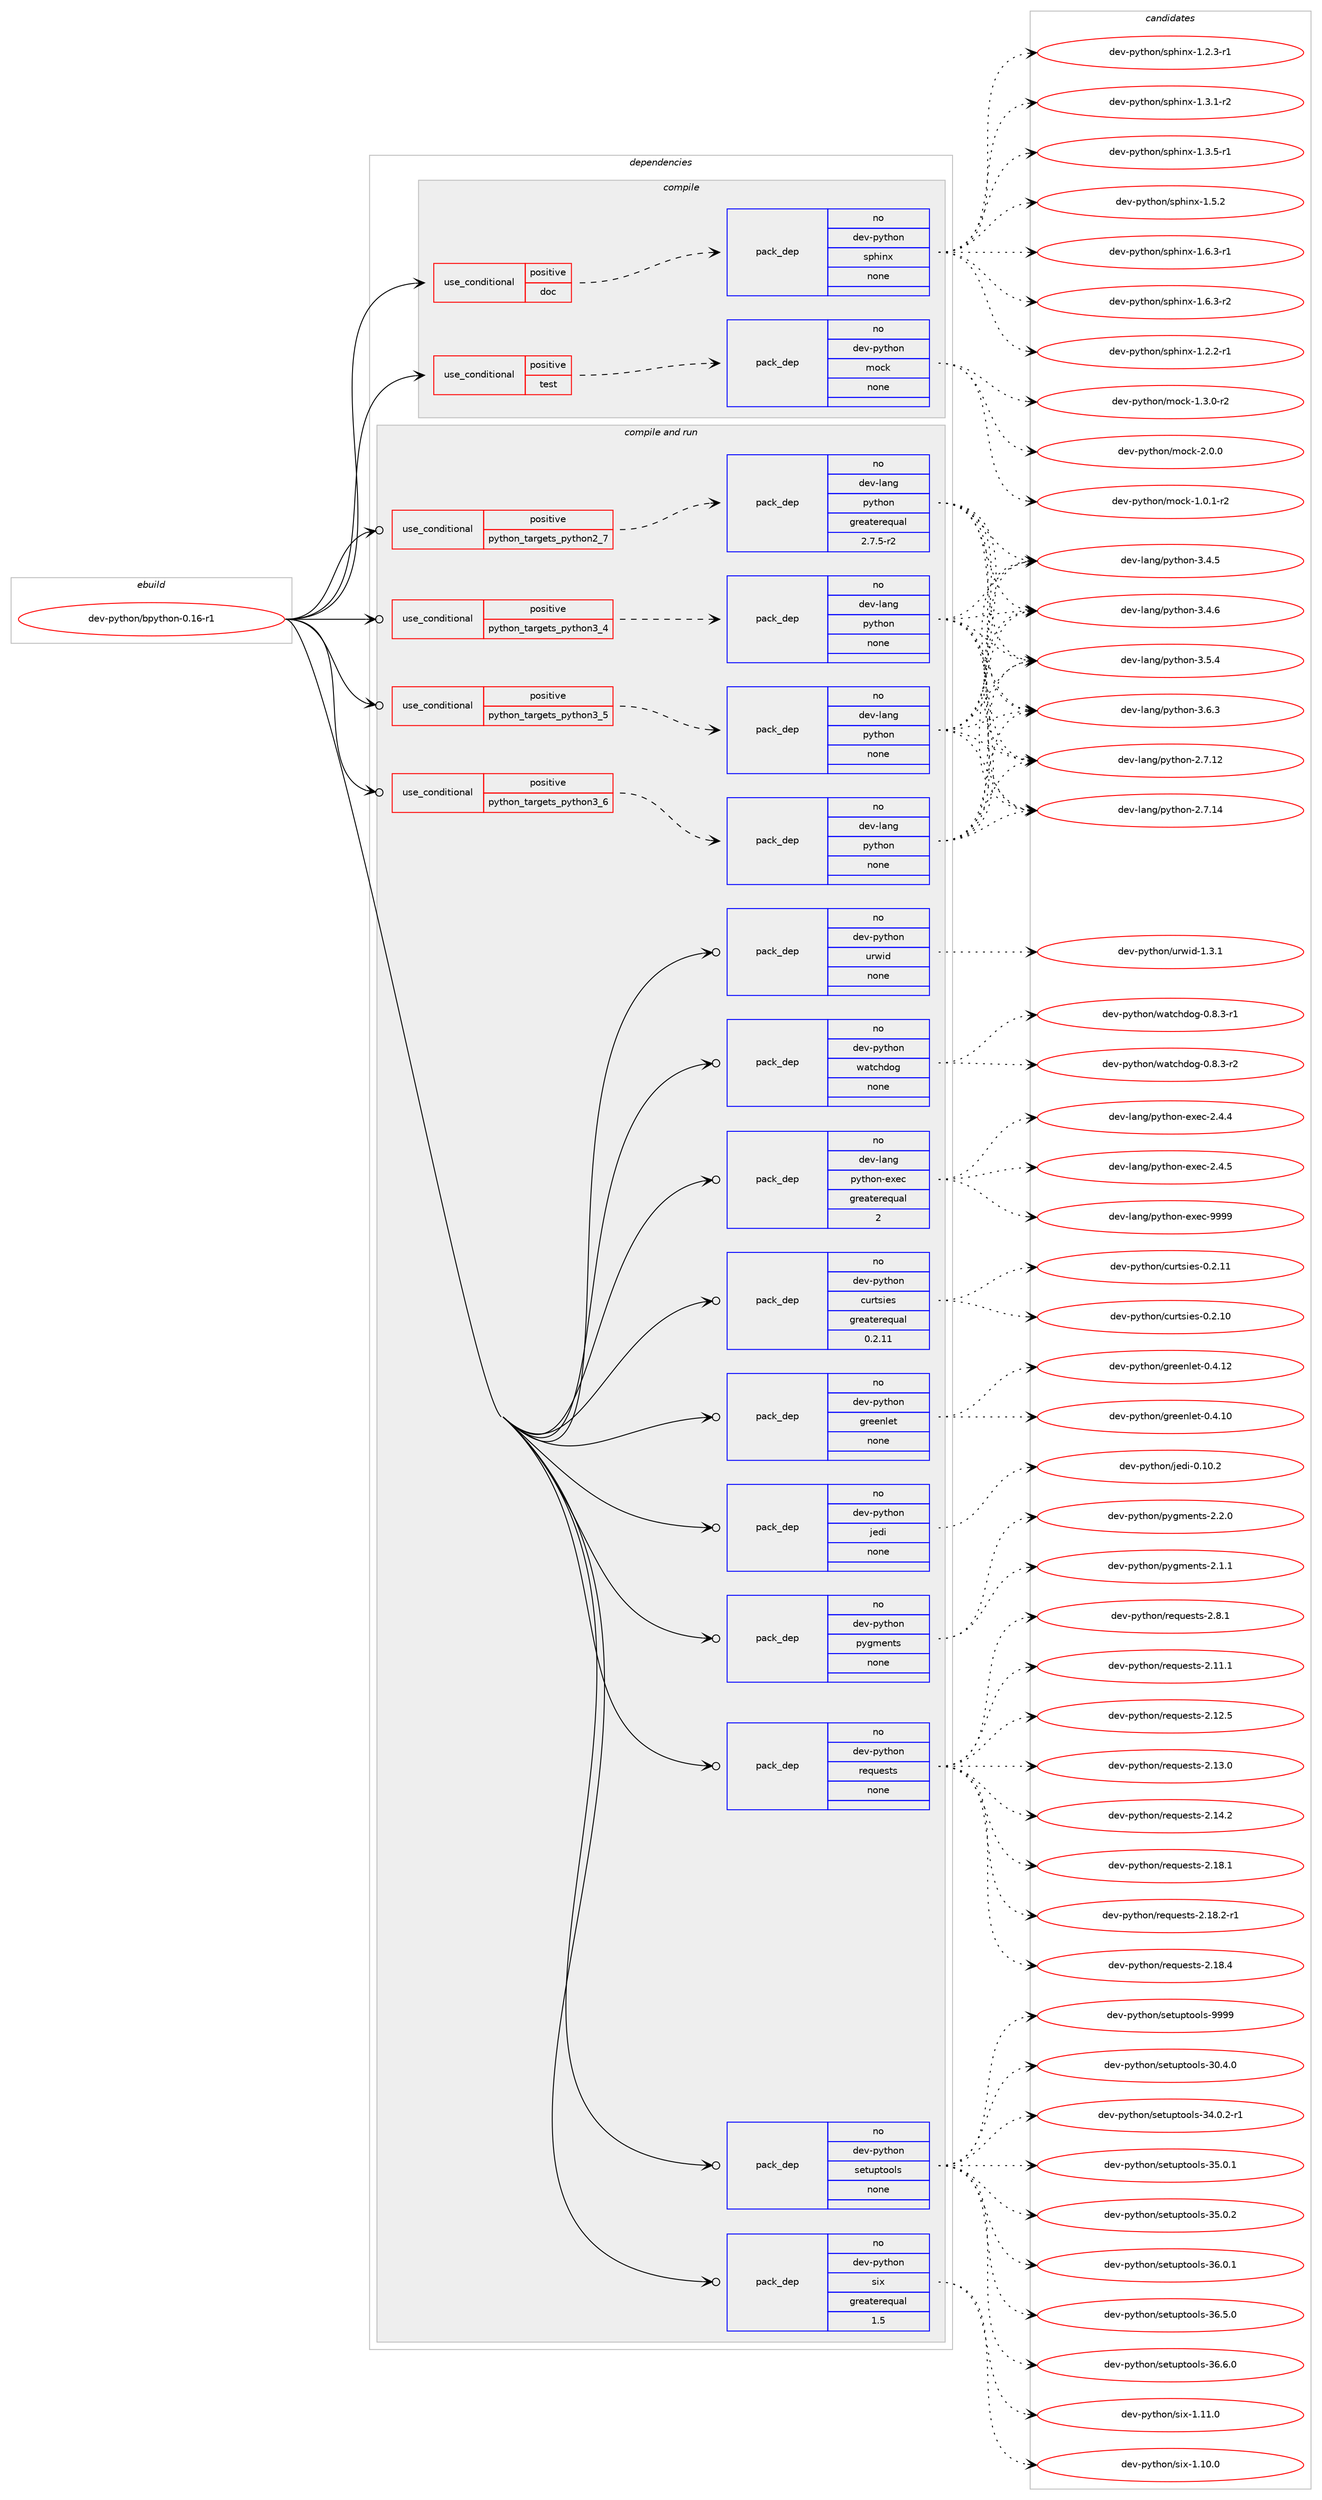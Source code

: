 digraph prolog {

# *************
# Graph options
# *************

newrank=true;
concentrate=true;
compound=true;
graph [rankdir=LR,fontname=Helvetica,fontsize=10,ranksep=1.5];#, ranksep=2.5, nodesep=0.2];
edge  [arrowhead=vee];
node  [fontname=Helvetica,fontsize=10];

# **********
# The ebuild
# **********

subgraph cluster_leftcol {
color=gray;
rank=same;
label=<<i>ebuild</i>>;
id [label="dev-python/bpython-0.16-r1", color=red, width=4, href="../dev-python/bpython-0.16-r1.svg"];
}

# ****************
# The dependencies
# ****************

subgraph cluster_midcol {
color=gray;
label=<<i>dependencies</i>>;
subgraph cluster_compile {
fillcolor="#eeeeee";
style=filled;
label=<<i>compile</i>>;
subgraph cond30383 {
dependency149796 [label=<<TABLE BORDER="0" CELLBORDER="1" CELLSPACING="0" CELLPADDING="4"><TR><TD ROWSPAN="3" CELLPADDING="10">use_conditional</TD></TR><TR><TD>positive</TD></TR><TR><TD>doc</TD></TR></TABLE>>, shape=none, color=red];
subgraph pack115592 {
dependency149797 [label=<<TABLE BORDER="0" CELLBORDER="1" CELLSPACING="0" CELLPADDING="4" WIDTH="220"><TR><TD ROWSPAN="6" CELLPADDING="30">pack_dep</TD></TR><TR><TD WIDTH="110">no</TD></TR><TR><TD>dev-python</TD></TR><TR><TD>sphinx</TD></TR><TR><TD>none</TD></TR><TR><TD></TD></TR></TABLE>>, shape=none, color=blue];
}
dependency149796:e -> dependency149797:w [weight=20,style="dashed",arrowhead="vee"];
}
id:e -> dependency149796:w [weight=20,style="solid",arrowhead="vee"];
subgraph cond30384 {
dependency149798 [label=<<TABLE BORDER="0" CELLBORDER="1" CELLSPACING="0" CELLPADDING="4"><TR><TD ROWSPAN="3" CELLPADDING="10">use_conditional</TD></TR><TR><TD>positive</TD></TR><TR><TD>test</TD></TR></TABLE>>, shape=none, color=red];
subgraph pack115593 {
dependency149799 [label=<<TABLE BORDER="0" CELLBORDER="1" CELLSPACING="0" CELLPADDING="4" WIDTH="220"><TR><TD ROWSPAN="6" CELLPADDING="30">pack_dep</TD></TR><TR><TD WIDTH="110">no</TD></TR><TR><TD>dev-python</TD></TR><TR><TD>mock</TD></TR><TR><TD>none</TD></TR><TR><TD></TD></TR></TABLE>>, shape=none, color=blue];
}
dependency149798:e -> dependency149799:w [weight=20,style="dashed",arrowhead="vee"];
}
id:e -> dependency149798:w [weight=20,style="solid",arrowhead="vee"];
}
subgraph cluster_compileandrun {
fillcolor="#eeeeee";
style=filled;
label=<<i>compile and run</i>>;
subgraph cond30385 {
dependency149800 [label=<<TABLE BORDER="0" CELLBORDER="1" CELLSPACING="0" CELLPADDING="4"><TR><TD ROWSPAN="3" CELLPADDING="10">use_conditional</TD></TR><TR><TD>positive</TD></TR><TR><TD>python_targets_python2_7</TD></TR></TABLE>>, shape=none, color=red];
subgraph pack115594 {
dependency149801 [label=<<TABLE BORDER="0" CELLBORDER="1" CELLSPACING="0" CELLPADDING="4" WIDTH="220"><TR><TD ROWSPAN="6" CELLPADDING="30">pack_dep</TD></TR><TR><TD WIDTH="110">no</TD></TR><TR><TD>dev-lang</TD></TR><TR><TD>python</TD></TR><TR><TD>greaterequal</TD></TR><TR><TD>2.7.5-r2</TD></TR></TABLE>>, shape=none, color=blue];
}
dependency149800:e -> dependency149801:w [weight=20,style="dashed",arrowhead="vee"];
}
id:e -> dependency149800:w [weight=20,style="solid",arrowhead="odotvee"];
subgraph cond30386 {
dependency149802 [label=<<TABLE BORDER="0" CELLBORDER="1" CELLSPACING="0" CELLPADDING="4"><TR><TD ROWSPAN="3" CELLPADDING="10">use_conditional</TD></TR><TR><TD>positive</TD></TR><TR><TD>python_targets_python3_4</TD></TR></TABLE>>, shape=none, color=red];
subgraph pack115595 {
dependency149803 [label=<<TABLE BORDER="0" CELLBORDER="1" CELLSPACING="0" CELLPADDING="4" WIDTH="220"><TR><TD ROWSPAN="6" CELLPADDING="30">pack_dep</TD></TR><TR><TD WIDTH="110">no</TD></TR><TR><TD>dev-lang</TD></TR><TR><TD>python</TD></TR><TR><TD>none</TD></TR><TR><TD></TD></TR></TABLE>>, shape=none, color=blue];
}
dependency149802:e -> dependency149803:w [weight=20,style="dashed",arrowhead="vee"];
}
id:e -> dependency149802:w [weight=20,style="solid",arrowhead="odotvee"];
subgraph cond30387 {
dependency149804 [label=<<TABLE BORDER="0" CELLBORDER="1" CELLSPACING="0" CELLPADDING="4"><TR><TD ROWSPAN="3" CELLPADDING="10">use_conditional</TD></TR><TR><TD>positive</TD></TR><TR><TD>python_targets_python3_5</TD></TR></TABLE>>, shape=none, color=red];
subgraph pack115596 {
dependency149805 [label=<<TABLE BORDER="0" CELLBORDER="1" CELLSPACING="0" CELLPADDING="4" WIDTH="220"><TR><TD ROWSPAN="6" CELLPADDING="30">pack_dep</TD></TR><TR><TD WIDTH="110">no</TD></TR><TR><TD>dev-lang</TD></TR><TR><TD>python</TD></TR><TR><TD>none</TD></TR><TR><TD></TD></TR></TABLE>>, shape=none, color=blue];
}
dependency149804:e -> dependency149805:w [weight=20,style="dashed",arrowhead="vee"];
}
id:e -> dependency149804:w [weight=20,style="solid",arrowhead="odotvee"];
subgraph cond30388 {
dependency149806 [label=<<TABLE BORDER="0" CELLBORDER="1" CELLSPACING="0" CELLPADDING="4"><TR><TD ROWSPAN="3" CELLPADDING="10">use_conditional</TD></TR><TR><TD>positive</TD></TR><TR><TD>python_targets_python3_6</TD></TR></TABLE>>, shape=none, color=red];
subgraph pack115597 {
dependency149807 [label=<<TABLE BORDER="0" CELLBORDER="1" CELLSPACING="0" CELLPADDING="4" WIDTH="220"><TR><TD ROWSPAN="6" CELLPADDING="30">pack_dep</TD></TR><TR><TD WIDTH="110">no</TD></TR><TR><TD>dev-lang</TD></TR><TR><TD>python</TD></TR><TR><TD>none</TD></TR><TR><TD></TD></TR></TABLE>>, shape=none, color=blue];
}
dependency149806:e -> dependency149807:w [weight=20,style="dashed",arrowhead="vee"];
}
id:e -> dependency149806:w [weight=20,style="solid",arrowhead="odotvee"];
subgraph pack115598 {
dependency149808 [label=<<TABLE BORDER="0" CELLBORDER="1" CELLSPACING="0" CELLPADDING="4" WIDTH="220"><TR><TD ROWSPAN="6" CELLPADDING="30">pack_dep</TD></TR><TR><TD WIDTH="110">no</TD></TR><TR><TD>dev-lang</TD></TR><TR><TD>python-exec</TD></TR><TR><TD>greaterequal</TD></TR><TR><TD>2</TD></TR></TABLE>>, shape=none, color=blue];
}
id:e -> dependency149808:w [weight=20,style="solid",arrowhead="odotvee"];
subgraph pack115599 {
dependency149809 [label=<<TABLE BORDER="0" CELLBORDER="1" CELLSPACING="0" CELLPADDING="4" WIDTH="220"><TR><TD ROWSPAN="6" CELLPADDING="30">pack_dep</TD></TR><TR><TD WIDTH="110">no</TD></TR><TR><TD>dev-python</TD></TR><TR><TD>curtsies</TD></TR><TR><TD>greaterequal</TD></TR><TR><TD>0.2.11</TD></TR></TABLE>>, shape=none, color=blue];
}
id:e -> dependency149809:w [weight=20,style="solid",arrowhead="odotvee"];
subgraph pack115600 {
dependency149810 [label=<<TABLE BORDER="0" CELLBORDER="1" CELLSPACING="0" CELLPADDING="4" WIDTH="220"><TR><TD ROWSPAN="6" CELLPADDING="30">pack_dep</TD></TR><TR><TD WIDTH="110">no</TD></TR><TR><TD>dev-python</TD></TR><TR><TD>greenlet</TD></TR><TR><TD>none</TD></TR><TR><TD></TD></TR></TABLE>>, shape=none, color=blue];
}
id:e -> dependency149810:w [weight=20,style="solid",arrowhead="odotvee"];
subgraph pack115601 {
dependency149811 [label=<<TABLE BORDER="0" CELLBORDER="1" CELLSPACING="0" CELLPADDING="4" WIDTH="220"><TR><TD ROWSPAN="6" CELLPADDING="30">pack_dep</TD></TR><TR><TD WIDTH="110">no</TD></TR><TR><TD>dev-python</TD></TR><TR><TD>jedi</TD></TR><TR><TD>none</TD></TR><TR><TD></TD></TR></TABLE>>, shape=none, color=blue];
}
id:e -> dependency149811:w [weight=20,style="solid",arrowhead="odotvee"];
subgraph pack115602 {
dependency149812 [label=<<TABLE BORDER="0" CELLBORDER="1" CELLSPACING="0" CELLPADDING="4" WIDTH="220"><TR><TD ROWSPAN="6" CELLPADDING="30">pack_dep</TD></TR><TR><TD WIDTH="110">no</TD></TR><TR><TD>dev-python</TD></TR><TR><TD>pygments</TD></TR><TR><TD>none</TD></TR><TR><TD></TD></TR></TABLE>>, shape=none, color=blue];
}
id:e -> dependency149812:w [weight=20,style="solid",arrowhead="odotvee"];
subgraph pack115603 {
dependency149813 [label=<<TABLE BORDER="0" CELLBORDER="1" CELLSPACING="0" CELLPADDING="4" WIDTH="220"><TR><TD ROWSPAN="6" CELLPADDING="30">pack_dep</TD></TR><TR><TD WIDTH="110">no</TD></TR><TR><TD>dev-python</TD></TR><TR><TD>requests</TD></TR><TR><TD>none</TD></TR><TR><TD></TD></TR></TABLE>>, shape=none, color=blue];
}
id:e -> dependency149813:w [weight=20,style="solid",arrowhead="odotvee"];
subgraph pack115604 {
dependency149814 [label=<<TABLE BORDER="0" CELLBORDER="1" CELLSPACING="0" CELLPADDING="4" WIDTH="220"><TR><TD ROWSPAN="6" CELLPADDING="30">pack_dep</TD></TR><TR><TD WIDTH="110">no</TD></TR><TR><TD>dev-python</TD></TR><TR><TD>setuptools</TD></TR><TR><TD>none</TD></TR><TR><TD></TD></TR></TABLE>>, shape=none, color=blue];
}
id:e -> dependency149814:w [weight=20,style="solid",arrowhead="odotvee"];
subgraph pack115605 {
dependency149815 [label=<<TABLE BORDER="0" CELLBORDER="1" CELLSPACING="0" CELLPADDING="4" WIDTH="220"><TR><TD ROWSPAN="6" CELLPADDING="30">pack_dep</TD></TR><TR><TD WIDTH="110">no</TD></TR><TR><TD>dev-python</TD></TR><TR><TD>six</TD></TR><TR><TD>greaterequal</TD></TR><TR><TD>1.5</TD></TR></TABLE>>, shape=none, color=blue];
}
id:e -> dependency149815:w [weight=20,style="solid",arrowhead="odotvee"];
subgraph pack115606 {
dependency149816 [label=<<TABLE BORDER="0" CELLBORDER="1" CELLSPACING="0" CELLPADDING="4" WIDTH="220"><TR><TD ROWSPAN="6" CELLPADDING="30">pack_dep</TD></TR><TR><TD WIDTH="110">no</TD></TR><TR><TD>dev-python</TD></TR><TR><TD>urwid</TD></TR><TR><TD>none</TD></TR><TR><TD></TD></TR></TABLE>>, shape=none, color=blue];
}
id:e -> dependency149816:w [weight=20,style="solid",arrowhead="odotvee"];
subgraph pack115607 {
dependency149817 [label=<<TABLE BORDER="0" CELLBORDER="1" CELLSPACING="0" CELLPADDING="4" WIDTH="220"><TR><TD ROWSPAN="6" CELLPADDING="30">pack_dep</TD></TR><TR><TD WIDTH="110">no</TD></TR><TR><TD>dev-python</TD></TR><TR><TD>watchdog</TD></TR><TR><TD>none</TD></TR><TR><TD></TD></TR></TABLE>>, shape=none, color=blue];
}
id:e -> dependency149817:w [weight=20,style="solid",arrowhead="odotvee"];
}
subgraph cluster_run {
fillcolor="#eeeeee";
style=filled;
label=<<i>run</i>>;
}
}

# **************
# The candidates
# **************

subgraph cluster_choices {
rank=same;
color=gray;
label=<<i>candidates</i>>;

subgraph choice115592 {
color=black;
nodesep=1;
choice10010111845112121116104111110471151121041051101204549465046504511449 [label="dev-python/sphinx-1.2.2-r1", color=red, width=4,href="../dev-python/sphinx-1.2.2-r1.svg"];
choice10010111845112121116104111110471151121041051101204549465046514511449 [label="dev-python/sphinx-1.2.3-r1", color=red, width=4,href="../dev-python/sphinx-1.2.3-r1.svg"];
choice10010111845112121116104111110471151121041051101204549465146494511450 [label="dev-python/sphinx-1.3.1-r2", color=red, width=4,href="../dev-python/sphinx-1.3.1-r2.svg"];
choice10010111845112121116104111110471151121041051101204549465146534511449 [label="dev-python/sphinx-1.3.5-r1", color=red, width=4,href="../dev-python/sphinx-1.3.5-r1.svg"];
choice1001011184511212111610411111047115112104105110120454946534650 [label="dev-python/sphinx-1.5.2", color=red, width=4,href="../dev-python/sphinx-1.5.2.svg"];
choice10010111845112121116104111110471151121041051101204549465446514511449 [label="dev-python/sphinx-1.6.3-r1", color=red, width=4,href="../dev-python/sphinx-1.6.3-r1.svg"];
choice10010111845112121116104111110471151121041051101204549465446514511450 [label="dev-python/sphinx-1.6.3-r2", color=red, width=4,href="../dev-python/sphinx-1.6.3-r2.svg"];
dependency149797:e -> choice10010111845112121116104111110471151121041051101204549465046504511449:w [style=dotted,weight="100"];
dependency149797:e -> choice10010111845112121116104111110471151121041051101204549465046514511449:w [style=dotted,weight="100"];
dependency149797:e -> choice10010111845112121116104111110471151121041051101204549465146494511450:w [style=dotted,weight="100"];
dependency149797:e -> choice10010111845112121116104111110471151121041051101204549465146534511449:w [style=dotted,weight="100"];
dependency149797:e -> choice1001011184511212111610411111047115112104105110120454946534650:w [style=dotted,weight="100"];
dependency149797:e -> choice10010111845112121116104111110471151121041051101204549465446514511449:w [style=dotted,weight="100"];
dependency149797:e -> choice10010111845112121116104111110471151121041051101204549465446514511450:w [style=dotted,weight="100"];
}
subgraph choice115593 {
color=black;
nodesep=1;
choice1001011184511212111610411111047109111991074549464846494511450 [label="dev-python/mock-1.0.1-r2", color=red, width=4,href="../dev-python/mock-1.0.1-r2.svg"];
choice1001011184511212111610411111047109111991074549465146484511450 [label="dev-python/mock-1.3.0-r2", color=red, width=4,href="../dev-python/mock-1.3.0-r2.svg"];
choice100101118451121211161041111104710911199107455046484648 [label="dev-python/mock-2.0.0", color=red, width=4,href="../dev-python/mock-2.0.0.svg"];
dependency149799:e -> choice1001011184511212111610411111047109111991074549464846494511450:w [style=dotted,weight="100"];
dependency149799:e -> choice1001011184511212111610411111047109111991074549465146484511450:w [style=dotted,weight="100"];
dependency149799:e -> choice100101118451121211161041111104710911199107455046484648:w [style=dotted,weight="100"];
}
subgraph choice115594 {
color=black;
nodesep=1;
choice10010111845108971101034711212111610411111045504655464950 [label="dev-lang/python-2.7.12", color=red, width=4,href="../dev-lang/python-2.7.12.svg"];
choice10010111845108971101034711212111610411111045504655464952 [label="dev-lang/python-2.7.14", color=red, width=4,href="../dev-lang/python-2.7.14.svg"];
choice100101118451089711010347112121116104111110455146524653 [label="dev-lang/python-3.4.5", color=red, width=4,href="../dev-lang/python-3.4.5.svg"];
choice100101118451089711010347112121116104111110455146524654 [label="dev-lang/python-3.4.6", color=red, width=4,href="../dev-lang/python-3.4.6.svg"];
choice100101118451089711010347112121116104111110455146534652 [label="dev-lang/python-3.5.4", color=red, width=4,href="../dev-lang/python-3.5.4.svg"];
choice100101118451089711010347112121116104111110455146544651 [label="dev-lang/python-3.6.3", color=red, width=4,href="../dev-lang/python-3.6.3.svg"];
dependency149801:e -> choice10010111845108971101034711212111610411111045504655464950:w [style=dotted,weight="100"];
dependency149801:e -> choice10010111845108971101034711212111610411111045504655464952:w [style=dotted,weight="100"];
dependency149801:e -> choice100101118451089711010347112121116104111110455146524653:w [style=dotted,weight="100"];
dependency149801:e -> choice100101118451089711010347112121116104111110455146524654:w [style=dotted,weight="100"];
dependency149801:e -> choice100101118451089711010347112121116104111110455146534652:w [style=dotted,weight="100"];
dependency149801:e -> choice100101118451089711010347112121116104111110455146544651:w [style=dotted,weight="100"];
}
subgraph choice115595 {
color=black;
nodesep=1;
choice10010111845108971101034711212111610411111045504655464950 [label="dev-lang/python-2.7.12", color=red, width=4,href="../dev-lang/python-2.7.12.svg"];
choice10010111845108971101034711212111610411111045504655464952 [label="dev-lang/python-2.7.14", color=red, width=4,href="../dev-lang/python-2.7.14.svg"];
choice100101118451089711010347112121116104111110455146524653 [label="dev-lang/python-3.4.5", color=red, width=4,href="../dev-lang/python-3.4.5.svg"];
choice100101118451089711010347112121116104111110455146524654 [label="dev-lang/python-3.4.6", color=red, width=4,href="../dev-lang/python-3.4.6.svg"];
choice100101118451089711010347112121116104111110455146534652 [label="dev-lang/python-3.5.4", color=red, width=4,href="../dev-lang/python-3.5.4.svg"];
choice100101118451089711010347112121116104111110455146544651 [label="dev-lang/python-3.6.3", color=red, width=4,href="../dev-lang/python-3.6.3.svg"];
dependency149803:e -> choice10010111845108971101034711212111610411111045504655464950:w [style=dotted,weight="100"];
dependency149803:e -> choice10010111845108971101034711212111610411111045504655464952:w [style=dotted,weight="100"];
dependency149803:e -> choice100101118451089711010347112121116104111110455146524653:w [style=dotted,weight="100"];
dependency149803:e -> choice100101118451089711010347112121116104111110455146524654:w [style=dotted,weight="100"];
dependency149803:e -> choice100101118451089711010347112121116104111110455146534652:w [style=dotted,weight="100"];
dependency149803:e -> choice100101118451089711010347112121116104111110455146544651:w [style=dotted,weight="100"];
}
subgraph choice115596 {
color=black;
nodesep=1;
choice10010111845108971101034711212111610411111045504655464950 [label="dev-lang/python-2.7.12", color=red, width=4,href="../dev-lang/python-2.7.12.svg"];
choice10010111845108971101034711212111610411111045504655464952 [label="dev-lang/python-2.7.14", color=red, width=4,href="../dev-lang/python-2.7.14.svg"];
choice100101118451089711010347112121116104111110455146524653 [label="dev-lang/python-3.4.5", color=red, width=4,href="../dev-lang/python-3.4.5.svg"];
choice100101118451089711010347112121116104111110455146524654 [label="dev-lang/python-3.4.6", color=red, width=4,href="../dev-lang/python-3.4.6.svg"];
choice100101118451089711010347112121116104111110455146534652 [label="dev-lang/python-3.5.4", color=red, width=4,href="../dev-lang/python-3.5.4.svg"];
choice100101118451089711010347112121116104111110455146544651 [label="dev-lang/python-3.6.3", color=red, width=4,href="../dev-lang/python-3.6.3.svg"];
dependency149805:e -> choice10010111845108971101034711212111610411111045504655464950:w [style=dotted,weight="100"];
dependency149805:e -> choice10010111845108971101034711212111610411111045504655464952:w [style=dotted,weight="100"];
dependency149805:e -> choice100101118451089711010347112121116104111110455146524653:w [style=dotted,weight="100"];
dependency149805:e -> choice100101118451089711010347112121116104111110455146524654:w [style=dotted,weight="100"];
dependency149805:e -> choice100101118451089711010347112121116104111110455146534652:w [style=dotted,weight="100"];
dependency149805:e -> choice100101118451089711010347112121116104111110455146544651:w [style=dotted,weight="100"];
}
subgraph choice115597 {
color=black;
nodesep=1;
choice10010111845108971101034711212111610411111045504655464950 [label="dev-lang/python-2.7.12", color=red, width=4,href="../dev-lang/python-2.7.12.svg"];
choice10010111845108971101034711212111610411111045504655464952 [label="dev-lang/python-2.7.14", color=red, width=4,href="../dev-lang/python-2.7.14.svg"];
choice100101118451089711010347112121116104111110455146524653 [label="dev-lang/python-3.4.5", color=red, width=4,href="../dev-lang/python-3.4.5.svg"];
choice100101118451089711010347112121116104111110455146524654 [label="dev-lang/python-3.4.6", color=red, width=4,href="../dev-lang/python-3.4.6.svg"];
choice100101118451089711010347112121116104111110455146534652 [label="dev-lang/python-3.5.4", color=red, width=4,href="../dev-lang/python-3.5.4.svg"];
choice100101118451089711010347112121116104111110455146544651 [label="dev-lang/python-3.6.3", color=red, width=4,href="../dev-lang/python-3.6.3.svg"];
dependency149807:e -> choice10010111845108971101034711212111610411111045504655464950:w [style=dotted,weight="100"];
dependency149807:e -> choice10010111845108971101034711212111610411111045504655464952:w [style=dotted,weight="100"];
dependency149807:e -> choice100101118451089711010347112121116104111110455146524653:w [style=dotted,weight="100"];
dependency149807:e -> choice100101118451089711010347112121116104111110455146524654:w [style=dotted,weight="100"];
dependency149807:e -> choice100101118451089711010347112121116104111110455146534652:w [style=dotted,weight="100"];
dependency149807:e -> choice100101118451089711010347112121116104111110455146544651:w [style=dotted,weight="100"];
}
subgraph choice115598 {
color=black;
nodesep=1;
choice1001011184510897110103471121211161041111104510112010199455046524652 [label="dev-lang/python-exec-2.4.4", color=red, width=4,href="../dev-lang/python-exec-2.4.4.svg"];
choice1001011184510897110103471121211161041111104510112010199455046524653 [label="dev-lang/python-exec-2.4.5", color=red, width=4,href="../dev-lang/python-exec-2.4.5.svg"];
choice10010111845108971101034711212111610411111045101120101994557575757 [label="dev-lang/python-exec-9999", color=red, width=4,href="../dev-lang/python-exec-9999.svg"];
dependency149808:e -> choice1001011184510897110103471121211161041111104510112010199455046524652:w [style=dotted,weight="100"];
dependency149808:e -> choice1001011184510897110103471121211161041111104510112010199455046524653:w [style=dotted,weight="100"];
dependency149808:e -> choice10010111845108971101034711212111610411111045101120101994557575757:w [style=dotted,weight="100"];
}
subgraph choice115599 {
color=black;
nodesep=1;
choice10010111845112121116104111110479911711411611510510111545484650464948 [label="dev-python/curtsies-0.2.10", color=red, width=4,href="../dev-python/curtsies-0.2.10.svg"];
choice10010111845112121116104111110479911711411611510510111545484650464949 [label="dev-python/curtsies-0.2.11", color=red, width=4,href="../dev-python/curtsies-0.2.11.svg"];
dependency149809:e -> choice10010111845112121116104111110479911711411611510510111545484650464948:w [style=dotted,weight="100"];
dependency149809:e -> choice10010111845112121116104111110479911711411611510510111545484650464949:w [style=dotted,weight="100"];
}
subgraph choice115600 {
color=black;
nodesep=1;
choice100101118451121211161041111104710311410110111010810111645484652464948 [label="dev-python/greenlet-0.4.10", color=red, width=4,href="../dev-python/greenlet-0.4.10.svg"];
choice100101118451121211161041111104710311410110111010810111645484652464950 [label="dev-python/greenlet-0.4.12", color=red, width=4,href="../dev-python/greenlet-0.4.12.svg"];
dependency149810:e -> choice100101118451121211161041111104710311410110111010810111645484652464948:w [style=dotted,weight="100"];
dependency149810:e -> choice100101118451121211161041111104710311410110111010810111645484652464950:w [style=dotted,weight="100"];
}
subgraph choice115601 {
color=black;
nodesep=1;
choice100101118451121211161041111104710610110010545484649484650 [label="dev-python/jedi-0.10.2", color=red, width=4,href="../dev-python/jedi-0.10.2.svg"];
dependency149811:e -> choice100101118451121211161041111104710610110010545484649484650:w [style=dotted,weight="100"];
}
subgraph choice115602 {
color=black;
nodesep=1;
choice1001011184511212111610411111047112121103109101110116115455046494649 [label="dev-python/pygments-2.1.1", color=red, width=4,href="../dev-python/pygments-2.1.1.svg"];
choice1001011184511212111610411111047112121103109101110116115455046504648 [label="dev-python/pygments-2.2.0", color=red, width=4,href="../dev-python/pygments-2.2.0.svg"];
dependency149812:e -> choice1001011184511212111610411111047112121103109101110116115455046494649:w [style=dotted,weight="100"];
dependency149812:e -> choice1001011184511212111610411111047112121103109101110116115455046504648:w [style=dotted,weight="100"];
}
subgraph choice115603 {
color=black;
nodesep=1;
choice100101118451121211161041111104711410111311710111511611545504649494649 [label="dev-python/requests-2.11.1", color=red, width=4,href="../dev-python/requests-2.11.1.svg"];
choice100101118451121211161041111104711410111311710111511611545504649504653 [label="dev-python/requests-2.12.5", color=red, width=4,href="../dev-python/requests-2.12.5.svg"];
choice100101118451121211161041111104711410111311710111511611545504649514648 [label="dev-python/requests-2.13.0", color=red, width=4,href="../dev-python/requests-2.13.0.svg"];
choice100101118451121211161041111104711410111311710111511611545504649524650 [label="dev-python/requests-2.14.2", color=red, width=4,href="../dev-python/requests-2.14.2.svg"];
choice100101118451121211161041111104711410111311710111511611545504649564649 [label="dev-python/requests-2.18.1", color=red, width=4,href="../dev-python/requests-2.18.1.svg"];
choice1001011184511212111610411111047114101113117101115116115455046495646504511449 [label="dev-python/requests-2.18.2-r1", color=red, width=4,href="../dev-python/requests-2.18.2-r1.svg"];
choice100101118451121211161041111104711410111311710111511611545504649564652 [label="dev-python/requests-2.18.4", color=red, width=4,href="../dev-python/requests-2.18.4.svg"];
choice1001011184511212111610411111047114101113117101115116115455046564649 [label="dev-python/requests-2.8.1", color=red, width=4,href="../dev-python/requests-2.8.1.svg"];
dependency149813:e -> choice100101118451121211161041111104711410111311710111511611545504649494649:w [style=dotted,weight="100"];
dependency149813:e -> choice100101118451121211161041111104711410111311710111511611545504649504653:w [style=dotted,weight="100"];
dependency149813:e -> choice100101118451121211161041111104711410111311710111511611545504649514648:w [style=dotted,weight="100"];
dependency149813:e -> choice100101118451121211161041111104711410111311710111511611545504649524650:w [style=dotted,weight="100"];
dependency149813:e -> choice100101118451121211161041111104711410111311710111511611545504649564649:w [style=dotted,weight="100"];
dependency149813:e -> choice1001011184511212111610411111047114101113117101115116115455046495646504511449:w [style=dotted,weight="100"];
dependency149813:e -> choice100101118451121211161041111104711410111311710111511611545504649564652:w [style=dotted,weight="100"];
dependency149813:e -> choice1001011184511212111610411111047114101113117101115116115455046564649:w [style=dotted,weight="100"];
}
subgraph choice115604 {
color=black;
nodesep=1;
choice100101118451121211161041111104711510111611711211611111110811545514846524648 [label="dev-python/setuptools-30.4.0", color=red, width=4,href="../dev-python/setuptools-30.4.0.svg"];
choice1001011184511212111610411111047115101116117112116111111108115455152464846504511449 [label="dev-python/setuptools-34.0.2-r1", color=red, width=4,href="../dev-python/setuptools-34.0.2-r1.svg"];
choice100101118451121211161041111104711510111611711211611111110811545515346484649 [label="dev-python/setuptools-35.0.1", color=red, width=4,href="../dev-python/setuptools-35.0.1.svg"];
choice100101118451121211161041111104711510111611711211611111110811545515346484650 [label="dev-python/setuptools-35.0.2", color=red, width=4,href="../dev-python/setuptools-35.0.2.svg"];
choice100101118451121211161041111104711510111611711211611111110811545515446484649 [label="dev-python/setuptools-36.0.1", color=red, width=4,href="../dev-python/setuptools-36.0.1.svg"];
choice100101118451121211161041111104711510111611711211611111110811545515446534648 [label="dev-python/setuptools-36.5.0", color=red, width=4,href="../dev-python/setuptools-36.5.0.svg"];
choice100101118451121211161041111104711510111611711211611111110811545515446544648 [label="dev-python/setuptools-36.6.0", color=red, width=4,href="../dev-python/setuptools-36.6.0.svg"];
choice10010111845112121116104111110471151011161171121161111111081154557575757 [label="dev-python/setuptools-9999", color=red, width=4,href="../dev-python/setuptools-9999.svg"];
dependency149814:e -> choice100101118451121211161041111104711510111611711211611111110811545514846524648:w [style=dotted,weight="100"];
dependency149814:e -> choice1001011184511212111610411111047115101116117112116111111108115455152464846504511449:w [style=dotted,weight="100"];
dependency149814:e -> choice100101118451121211161041111104711510111611711211611111110811545515346484649:w [style=dotted,weight="100"];
dependency149814:e -> choice100101118451121211161041111104711510111611711211611111110811545515346484650:w [style=dotted,weight="100"];
dependency149814:e -> choice100101118451121211161041111104711510111611711211611111110811545515446484649:w [style=dotted,weight="100"];
dependency149814:e -> choice100101118451121211161041111104711510111611711211611111110811545515446534648:w [style=dotted,weight="100"];
dependency149814:e -> choice100101118451121211161041111104711510111611711211611111110811545515446544648:w [style=dotted,weight="100"];
dependency149814:e -> choice10010111845112121116104111110471151011161171121161111111081154557575757:w [style=dotted,weight="100"];
}
subgraph choice115605 {
color=black;
nodesep=1;
choice100101118451121211161041111104711510512045494649484648 [label="dev-python/six-1.10.0", color=red, width=4,href="../dev-python/six-1.10.0.svg"];
choice100101118451121211161041111104711510512045494649494648 [label="dev-python/six-1.11.0", color=red, width=4,href="../dev-python/six-1.11.0.svg"];
dependency149815:e -> choice100101118451121211161041111104711510512045494649484648:w [style=dotted,weight="100"];
dependency149815:e -> choice100101118451121211161041111104711510512045494649494648:w [style=dotted,weight="100"];
}
subgraph choice115606 {
color=black;
nodesep=1;
choice1001011184511212111610411111047117114119105100454946514649 [label="dev-python/urwid-1.3.1", color=red, width=4,href="../dev-python/urwid-1.3.1.svg"];
dependency149816:e -> choice1001011184511212111610411111047117114119105100454946514649:w [style=dotted,weight="100"];
}
subgraph choice115607 {
color=black;
nodesep=1;
choice100101118451121211161041111104711997116991041001111034548465646514511449 [label="dev-python/watchdog-0.8.3-r1", color=red, width=4,href="../dev-python/watchdog-0.8.3-r1.svg"];
choice100101118451121211161041111104711997116991041001111034548465646514511450 [label="dev-python/watchdog-0.8.3-r2", color=red, width=4,href="../dev-python/watchdog-0.8.3-r2.svg"];
dependency149817:e -> choice100101118451121211161041111104711997116991041001111034548465646514511449:w [style=dotted,weight="100"];
dependency149817:e -> choice100101118451121211161041111104711997116991041001111034548465646514511450:w [style=dotted,weight="100"];
}
}

}
